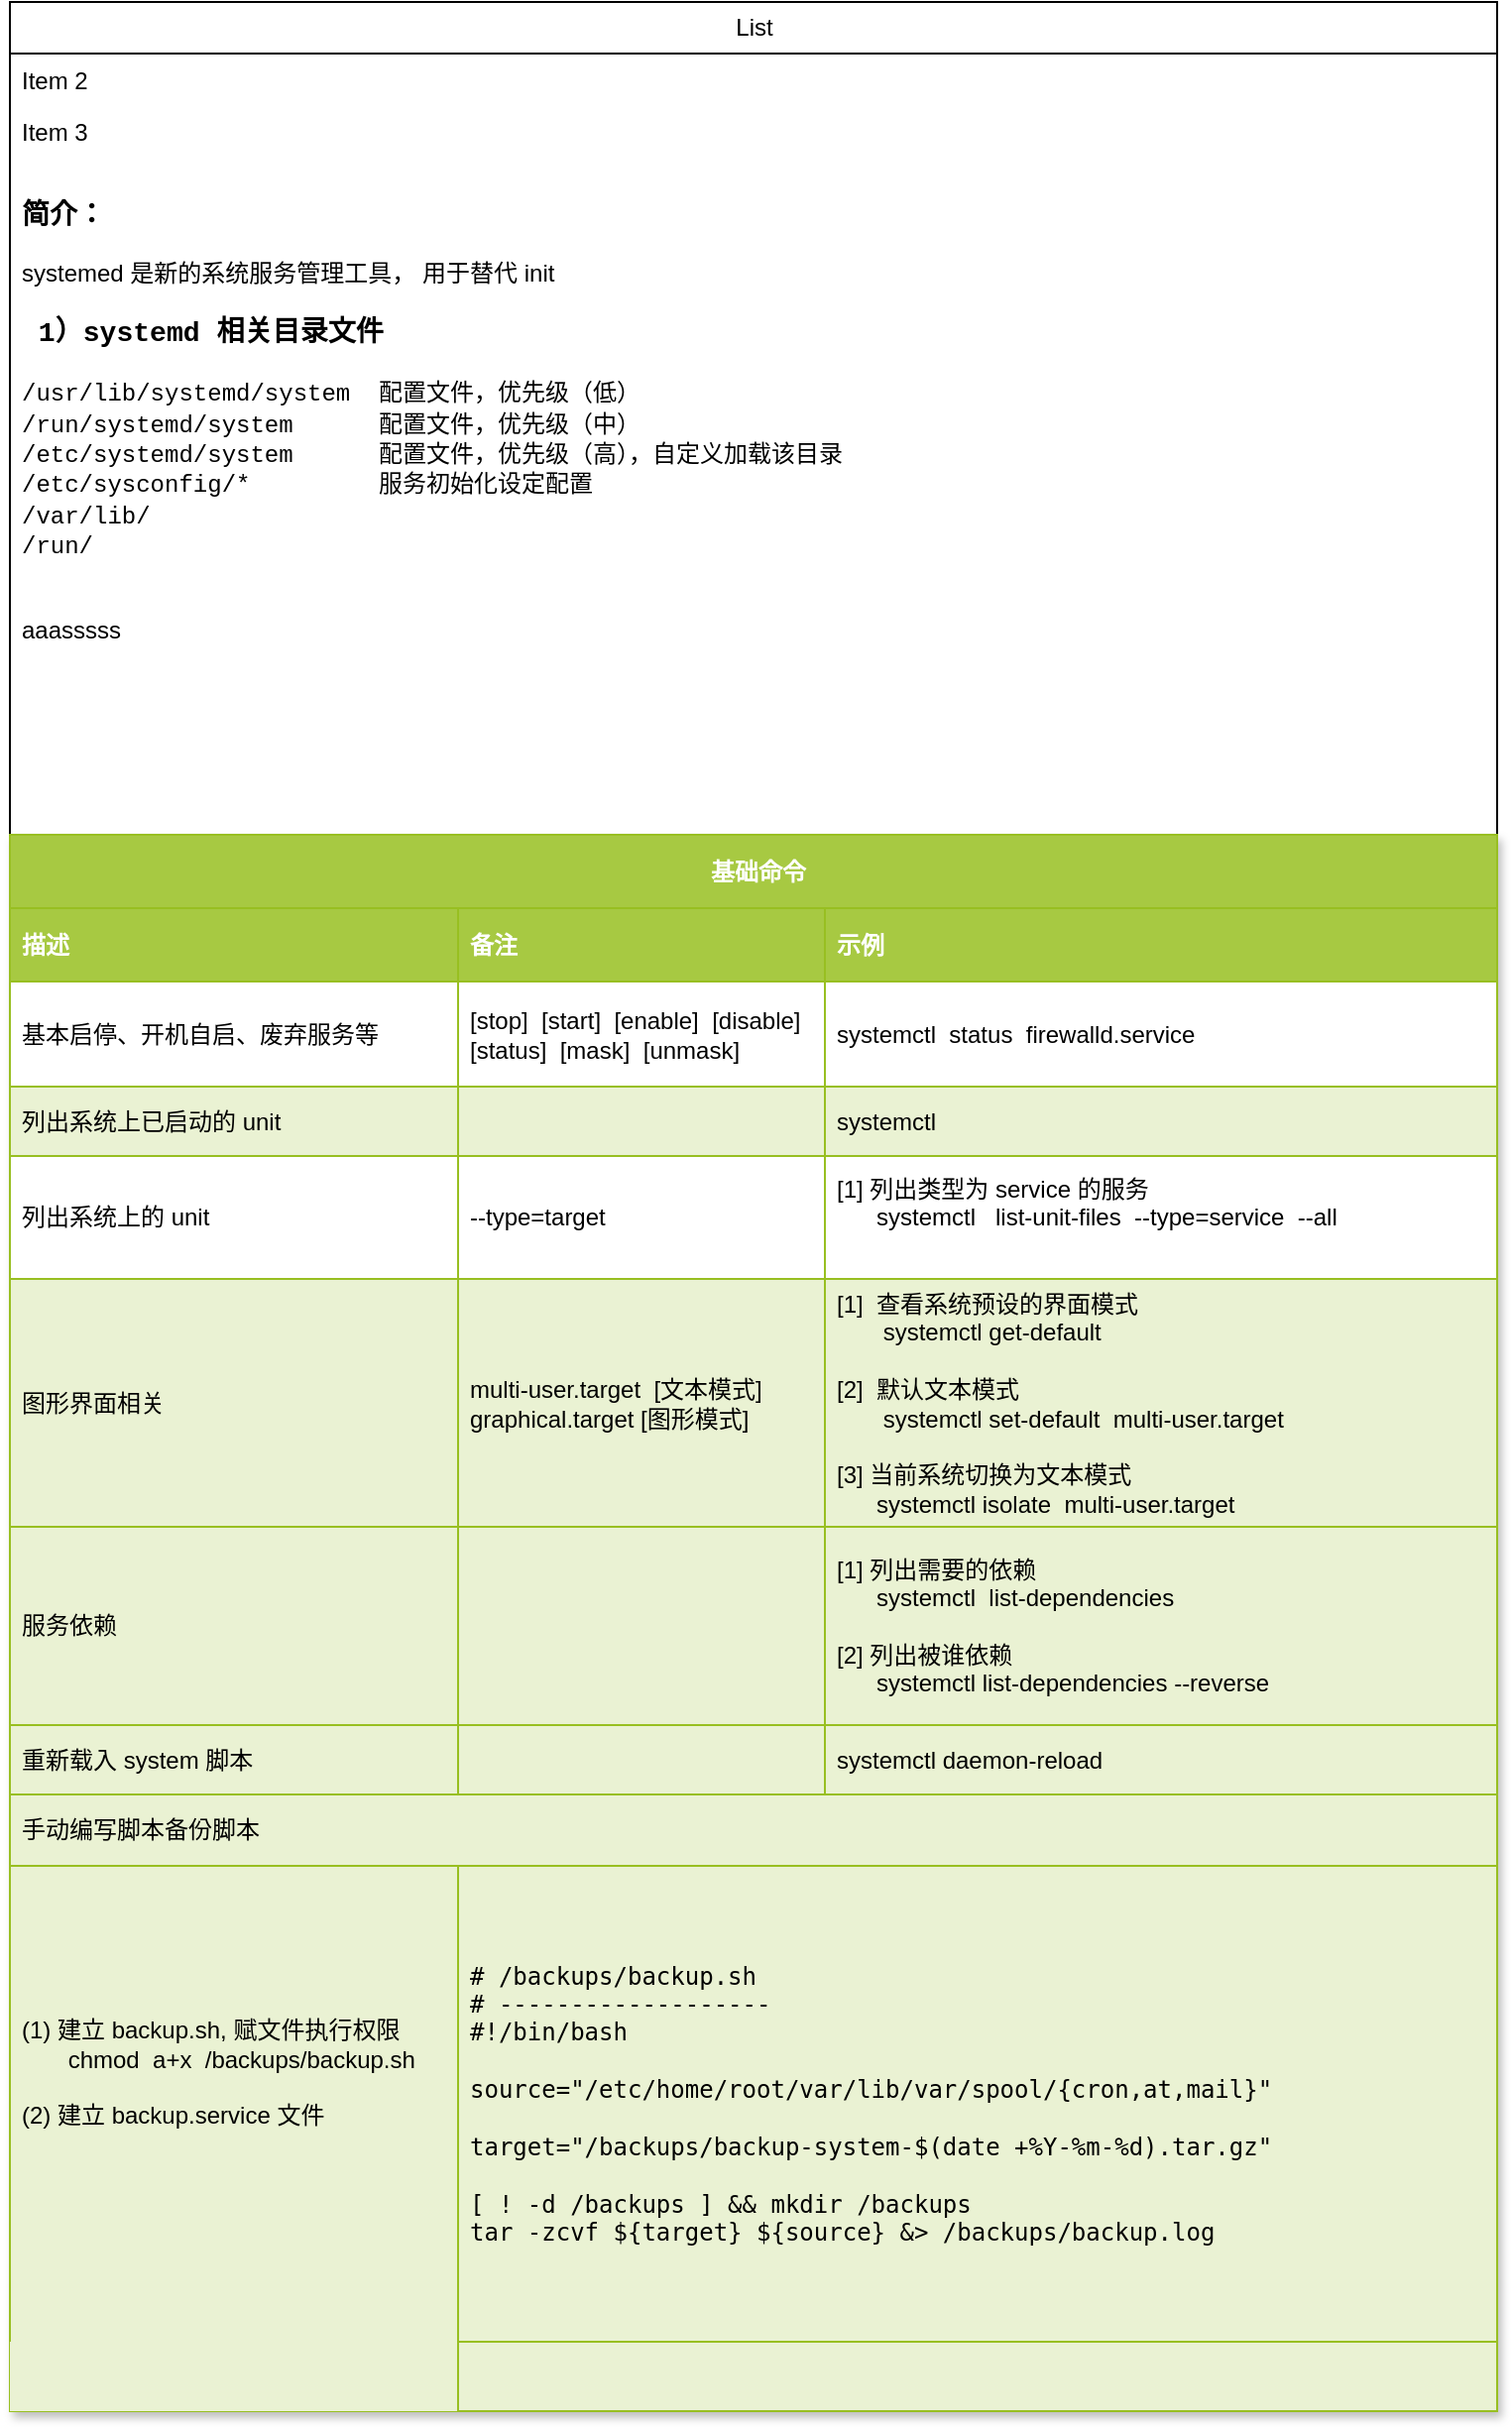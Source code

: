 <mxfile version="21.5.2" type="github">
  <diagram name="系统服务" id="AkdyvAcPNmq9f3njSD_J">
    <mxGraphModel dx="1195" dy="622" grid="1" gridSize="10" guides="1" tooltips="1" connect="1" arrows="1" fold="1" page="1" pageScale="1" pageWidth="827" pageHeight="1169" math="0" shadow="0">
      <root>
        <mxCell id="0" />
        <mxCell id="1" parent="0" />
        <mxCell id="VAEZ4VTmv3nbudL9s3wI-23" value="List" style="swimlane;fontStyle=0;childLayout=stackLayout;horizontal=1;startSize=26;fillColor=none;horizontalStack=0;resizeParent=1;resizeParentMax=0;resizeLast=0;collapsible=1;marginBottom=0;html=1;" parent="1" vertex="1">
          <mxGeometry x="60" y="50" width="750" height="1215" as="geometry">
            <mxRectangle x="60" y="50" width="830" height="30" as="alternateBounds" />
          </mxGeometry>
        </mxCell>
        <mxCell id="VAEZ4VTmv3nbudL9s3wI-25" value="Item 2" style="text;strokeColor=none;fillColor=none;align=left;verticalAlign=top;spacingLeft=4;spacingRight=4;overflow=hidden;rotatable=0;points=[[0,0.5],[1,0.5]];portConstraint=eastwest;whiteSpace=wrap;html=1;" parent="VAEZ4VTmv3nbudL9s3wI-23" vertex="1">
          <mxGeometry y="26" width="750" height="26" as="geometry" />
        </mxCell>
        <mxCell id="VAEZ4VTmv3nbudL9s3wI-26" value="Item 3" style="text;strokeColor=none;fillColor=none;align=left;verticalAlign=top;spacingLeft=4;spacingRight=4;overflow=hidden;rotatable=0;points=[[0,0.5],[1,0.5]];portConstraint=eastwest;whiteSpace=wrap;html=1;" parent="VAEZ4VTmv3nbudL9s3wI-23" vertex="1">
          <mxGeometry y="52" width="750" height="26" as="geometry" />
        </mxCell>
        <mxCell id="VAEZ4VTmv3nbudL9s3wI-24" value="&lt;div&gt;&lt;h3&gt;简介：&lt;/h3&gt;&lt;div&gt;systemed 是新的系统服务管理工具， 用于替代 init&lt;br&gt;&lt;/div&gt;&lt;h3&gt;&lt;font face=&quot;Courier New&quot;&gt;&amp;nbsp;1）systemd 相关目录文件&lt;br&gt;&lt;/font&gt;&lt;/h3&gt;&lt;/div&gt;&lt;div&gt;&lt;font face=&quot;Courier New&quot;&gt;/usr/lib/systemd/system&amp;nbsp; 配置文件，优先级（低）&lt;br&gt;&lt;/font&gt;&lt;/div&gt;&lt;div&gt;&lt;font face=&quot;Courier New&quot;&gt;/run/systemd/system&amp;nbsp;&amp;nbsp;&amp;nbsp;&amp;nbsp;&amp;nbsp; 配置文件，优先级（中）&lt;/font&gt;&lt;/div&gt;&lt;div&gt;&lt;font face=&quot;Courier New&quot;&gt;/etc/systemd/system&amp;nbsp;&amp;nbsp;&amp;nbsp;&amp;nbsp;&amp;nbsp; 配置文件，优先级（高），自定义加载该目录&lt;/font&gt;&lt;/div&gt;&lt;div&gt;&lt;font face=&quot;Courier New&quot;&gt;/etc/sysconfig/*&amp;nbsp;&amp;nbsp;&amp;nbsp;&amp;nbsp;&amp;nbsp;&amp;nbsp;&amp;nbsp;&amp;nbsp; 服务初始化设定配置&lt;br&gt;&lt;/font&gt;&lt;/div&gt;&lt;div&gt;&lt;font face=&quot;Courier New&quot;&gt;/var/lib/&lt;/font&gt;&lt;/div&gt;&lt;div&gt;&lt;font face=&quot;Courier New&quot;&gt;/run/&lt;br&gt;&lt;/font&gt;&lt;/div&gt;&lt;div&gt;&lt;font face=&quot;Courier New&quot;&gt;&lt;br&gt;&lt;/font&gt;&lt;/div&gt;&lt;div&gt;&lt;div&gt;&lt;p&gt;aaasssss&lt;/p&gt;&lt;/div&gt;&lt;/div&gt;" style="text;strokeColor=none;fillColor=none;align=left;verticalAlign=top;spacingLeft=4;spacingRight=4;overflow=hidden;rotatable=0;points=[[0,0.5],[1,0.5]];portConstraint=eastwest;whiteSpace=wrap;html=1;shadow=0;" parent="VAEZ4VTmv3nbudL9s3wI-23" vertex="1">
          <mxGeometry y="78" width="750" height="342" as="geometry" />
        </mxCell>
        <mxCell id="VAEZ4VTmv3nbudL9s3wI-2" value="Assets" style="childLayout=tableLayout;recursiveResize=0;strokeColor=#98bf21;fillColor=#A7C942;shadow=1;align=left;verticalAlign=middle;spacingLeft=4;" parent="VAEZ4VTmv3nbudL9s3wI-23" vertex="1">
          <mxGeometry y="420" width="750" height="795" as="geometry" />
        </mxCell>
        <mxCell id="fniLzi4MAYZld1_puFPg-26" style="shape=tableRow;horizontal=0;startSize=0;swimlaneHead=0;swimlaneBody=0;top=0;left=0;bottom=0;right=0;dropTarget=0;collapsible=0;recursiveResize=0;expand=0;fontStyle=0;strokeColor=inherit;fillColor=#ffffff;align=left;spacingLeft=4;" vertex="1" parent="VAEZ4VTmv3nbudL9s3wI-2">
          <mxGeometry width="750" height="37" as="geometry" />
        </mxCell>
        <mxCell id="fniLzi4MAYZld1_puFPg-27" value="&lt;div&gt;基础命令&lt;br&gt;&lt;/div&gt;" style="connectable=0;recursiveResize=0;strokeColor=inherit;fillColor=#A7C942;align=center;fontStyle=1;fontColor=#FFFFFF;html=1;spacingLeft=4;rowspan=1;colspan=3;" vertex="1" parent="fniLzi4MAYZld1_puFPg-26">
          <mxGeometry width="750" height="37" as="geometry">
            <mxRectangle width="226" height="37" as="alternateBounds" />
          </mxGeometry>
        </mxCell>
        <mxCell id="fniLzi4MAYZld1_puFPg-28" style="connectable=0;recursiveResize=0;strokeColor=inherit;fillColor=#A7C942;align=left;fontStyle=1;fontColor=#FFFFFF;html=1;spacingLeft=4;" vertex="1" visible="0" parent="fniLzi4MAYZld1_puFPg-26">
          <mxGeometry x="226" width="185" height="37" as="geometry">
            <mxRectangle width="185" height="37" as="alternateBounds" />
          </mxGeometry>
        </mxCell>
        <mxCell id="fniLzi4MAYZld1_puFPg-29" style="connectable=0;recursiveResize=0;strokeColor=inherit;fillColor=#A7C942;align=left;fontStyle=1;fontColor=#FFFFFF;html=1;spacingLeft=4;" vertex="1" visible="0" parent="fniLzi4MAYZld1_puFPg-26">
          <mxGeometry x="411" width="339" height="37" as="geometry">
            <mxRectangle width="339" height="37" as="alternateBounds" />
          </mxGeometry>
        </mxCell>
        <mxCell id="VAEZ4VTmv3nbudL9s3wI-3" style="shape=tableRow;horizontal=0;startSize=0;swimlaneHead=0;swimlaneBody=0;top=0;left=0;bottom=0;right=0;dropTarget=0;collapsible=0;recursiveResize=0;expand=0;fontStyle=0;strokeColor=inherit;fillColor=#ffffff;align=left;spacingLeft=4;" parent="VAEZ4VTmv3nbudL9s3wI-2" vertex="1">
          <mxGeometry y="37" width="750" height="37" as="geometry" />
        </mxCell>
        <mxCell id="VAEZ4VTmv3nbudL9s3wI-4" value="描述" style="connectable=0;recursiveResize=0;strokeColor=inherit;fillColor=#A7C942;align=left;fontStyle=1;fontColor=#FFFFFF;html=1;spacingLeft=4;" parent="VAEZ4VTmv3nbudL9s3wI-3" vertex="1">
          <mxGeometry width="226" height="37" as="geometry">
            <mxRectangle width="226" height="37" as="alternateBounds" />
          </mxGeometry>
        </mxCell>
        <mxCell id="VAEZ4VTmv3nbudL9s3wI-5" value="备注" style="connectable=0;recursiveResize=0;strokeColor=inherit;fillColor=#A7C942;align=left;fontStyle=1;fontColor=#FFFFFF;html=1;spacingLeft=4;" parent="VAEZ4VTmv3nbudL9s3wI-3" vertex="1">
          <mxGeometry x="226" width="185" height="37" as="geometry">
            <mxRectangle width="185" height="37" as="alternateBounds" />
          </mxGeometry>
        </mxCell>
        <mxCell id="VAEZ4VTmv3nbudL9s3wI-6" value="示例" style="connectable=0;recursiveResize=0;strokeColor=inherit;fillColor=#A7C942;align=left;fontStyle=1;fontColor=#FFFFFF;html=1;spacingLeft=4;" parent="VAEZ4VTmv3nbudL9s3wI-3" vertex="1">
          <mxGeometry x="411" width="339" height="37" as="geometry">
            <mxRectangle width="339" height="37" as="alternateBounds" />
          </mxGeometry>
        </mxCell>
        <mxCell id="VAEZ4VTmv3nbudL9s3wI-7" value="" style="shape=tableRow;horizontal=0;startSize=0;swimlaneHead=0;swimlaneBody=0;top=0;left=0;bottom=0;right=0;dropTarget=0;collapsible=0;recursiveResize=0;expand=0;fontStyle=0;strokeColor=inherit;fillColor=#ffffff;align=left;spacingLeft=4;" parent="VAEZ4VTmv3nbudL9s3wI-2" vertex="1">
          <mxGeometry y="74" width="750" height="53" as="geometry" />
        </mxCell>
        <mxCell id="VAEZ4VTmv3nbudL9s3wI-8" value="基本启停、开机自启、废弃服务等" style="connectable=0;recursiveResize=0;strokeColor=inherit;fillColor=inherit;align=left;whiteSpace=wrap;html=1;spacingLeft=4;" parent="VAEZ4VTmv3nbudL9s3wI-7" vertex="1">
          <mxGeometry width="226" height="53" as="geometry">
            <mxRectangle width="226" height="53" as="alternateBounds" />
          </mxGeometry>
        </mxCell>
        <mxCell id="VAEZ4VTmv3nbudL9s3wI-9" value="&lt;div&gt;[stop]&amp;nbsp; [start]&amp;nbsp; [enable]&amp;nbsp; [disable] &lt;br&gt;&lt;/div&gt;&lt;div&gt;[status]&amp;nbsp; [mask]&amp;nbsp; [unmask]&lt;br&gt;&lt;/div&gt;" style="connectable=0;recursiveResize=0;strokeColor=inherit;fillColor=inherit;align=left;whiteSpace=wrap;html=1;spacingLeft=4;" parent="VAEZ4VTmv3nbudL9s3wI-7" vertex="1">
          <mxGeometry x="226" width="185" height="53" as="geometry">
            <mxRectangle width="185" height="53" as="alternateBounds" />
          </mxGeometry>
        </mxCell>
        <mxCell id="VAEZ4VTmv3nbudL9s3wI-10" value="systemctl&amp;nbsp; status&amp;nbsp; firewalld.service" style="connectable=0;recursiveResize=0;strokeColor=inherit;fillColor=inherit;align=left;whiteSpace=wrap;html=1;spacingLeft=4;" parent="VAEZ4VTmv3nbudL9s3wI-7" vertex="1">
          <mxGeometry x="411" width="339" height="53" as="geometry">
            <mxRectangle width="339" height="53" as="alternateBounds" />
          </mxGeometry>
        </mxCell>
        <mxCell id="VAEZ4VTmv3nbudL9s3wI-11" value="" style="shape=tableRow;horizontal=0;startSize=0;swimlaneHead=0;swimlaneBody=0;top=0;left=0;bottom=0;right=0;dropTarget=0;collapsible=0;recursiveResize=0;expand=0;fontStyle=1;strokeColor=inherit;fillColor=#EAF2D3;align=left;spacingLeft=4;" parent="VAEZ4VTmv3nbudL9s3wI-2" vertex="1">
          <mxGeometry y="127" width="750" height="35" as="geometry" />
        </mxCell>
        <mxCell id="VAEZ4VTmv3nbudL9s3wI-12" value="列出系统上已启动的 unit" style="connectable=0;recursiveResize=0;strokeColor=inherit;fillColor=inherit;whiteSpace=wrap;html=1;align=left;spacingLeft=4;" parent="VAEZ4VTmv3nbudL9s3wI-11" vertex="1">
          <mxGeometry width="226" height="35" as="geometry">
            <mxRectangle width="226" height="35" as="alternateBounds" />
          </mxGeometry>
        </mxCell>
        <mxCell id="VAEZ4VTmv3nbudL9s3wI-13" value="" style="connectable=0;recursiveResize=0;strokeColor=inherit;fillColor=inherit;whiteSpace=wrap;html=1;align=left;spacingLeft=4;" parent="VAEZ4VTmv3nbudL9s3wI-11" vertex="1">
          <mxGeometry x="226" width="185" height="35" as="geometry">
            <mxRectangle width="185" height="35" as="alternateBounds" />
          </mxGeometry>
        </mxCell>
        <mxCell id="VAEZ4VTmv3nbudL9s3wI-14" value="systemctl" style="connectable=0;recursiveResize=0;strokeColor=inherit;fillColor=inherit;whiteSpace=wrap;html=1;align=left;spacingLeft=4;" parent="VAEZ4VTmv3nbudL9s3wI-11" vertex="1">
          <mxGeometry x="411" width="339" height="35" as="geometry">
            <mxRectangle width="339" height="35" as="alternateBounds" />
          </mxGeometry>
        </mxCell>
        <mxCell id="VAEZ4VTmv3nbudL9s3wI-15" value="" style="shape=tableRow;horizontal=0;startSize=0;swimlaneHead=0;swimlaneBody=0;top=0;left=0;bottom=0;right=0;dropTarget=0;collapsible=0;recursiveResize=0;expand=0;fontStyle=0;strokeColor=inherit;fillColor=#ffffff;align=left;spacingLeft=4;" parent="VAEZ4VTmv3nbudL9s3wI-2" vertex="1">
          <mxGeometry y="162" width="750" height="62" as="geometry" />
        </mxCell>
        <mxCell id="VAEZ4VTmv3nbudL9s3wI-16" value="列出系统上的 unit" style="connectable=0;recursiveResize=0;strokeColor=inherit;fillColor=inherit;fontStyle=0;align=left;whiteSpace=wrap;html=1;spacingLeft=4;" parent="VAEZ4VTmv3nbudL9s3wI-15" vertex="1">
          <mxGeometry width="226" height="62" as="geometry">
            <mxRectangle width="226" height="62" as="alternateBounds" />
          </mxGeometry>
        </mxCell>
        <mxCell id="VAEZ4VTmv3nbudL9s3wI-17" value="--type=target&amp;nbsp;&amp;nbsp; " style="connectable=0;recursiveResize=0;strokeColor=inherit;fillColor=inherit;fontStyle=0;align=left;whiteSpace=wrap;html=1;spacingLeft=4;" parent="VAEZ4VTmv3nbudL9s3wI-15" vertex="1">
          <mxGeometry x="226" width="185" height="62" as="geometry">
            <mxRectangle width="185" height="62" as="alternateBounds" />
          </mxGeometry>
        </mxCell>
        <mxCell id="VAEZ4VTmv3nbudL9s3wI-18" value="&lt;div&gt;[1] 列出类型为 service 的服务&lt;br&gt;&lt;/div&gt;&lt;div&gt;&amp;nbsp;&amp;nbsp;&amp;nbsp;&amp;nbsp;&amp;nbsp; systemctl&amp;nbsp;&amp;nbsp; list-unit-files&amp;nbsp; --type=service&amp;nbsp; --all&lt;/div&gt;&lt;div&gt;&lt;br&gt;&lt;/div&gt;" style="connectable=0;recursiveResize=0;strokeColor=inherit;fillColor=inherit;fontStyle=0;align=left;whiteSpace=wrap;html=1;spacingLeft=4;" parent="VAEZ4VTmv3nbudL9s3wI-15" vertex="1">
          <mxGeometry x="411" width="339" height="62" as="geometry">
            <mxRectangle width="339" height="62" as="alternateBounds" />
          </mxGeometry>
        </mxCell>
        <mxCell id="VAEZ4VTmv3nbudL9s3wI-19" value="" style="shape=tableRow;horizontal=0;startSize=0;swimlaneHead=0;swimlaneBody=0;top=0;left=0;bottom=0;right=0;dropTarget=0;collapsible=0;recursiveResize=0;expand=0;fontStyle=1;strokeColor=inherit;fillColor=#EAF2D3;align=left;spacingLeft=4;" parent="VAEZ4VTmv3nbudL9s3wI-2" vertex="1">
          <mxGeometry y="224" width="750" height="125" as="geometry" />
        </mxCell>
        <mxCell id="VAEZ4VTmv3nbudL9s3wI-20" value="图形界面相关" style="connectable=0;recursiveResize=0;strokeColor=inherit;fillColor=inherit;whiteSpace=wrap;html=1;align=left;spacingLeft=4;" parent="VAEZ4VTmv3nbudL9s3wI-19" vertex="1">
          <mxGeometry width="226" height="125" as="geometry">
            <mxRectangle width="226" height="125" as="alternateBounds" />
          </mxGeometry>
        </mxCell>
        <mxCell id="VAEZ4VTmv3nbudL9s3wI-21" value="&lt;div&gt;multi-user.target&amp;nbsp; [文本模式]&lt;/div&gt;&lt;div&gt;graphical.target [图形模式]&lt;br&gt;&lt;/div&gt;" style="connectable=0;recursiveResize=0;strokeColor=inherit;fillColor=inherit;whiteSpace=wrap;html=1;align=left;spacingLeft=4;" parent="VAEZ4VTmv3nbudL9s3wI-19" vertex="1">
          <mxGeometry x="226" width="185" height="125" as="geometry">
            <mxRectangle width="185" height="125" as="alternateBounds" />
          </mxGeometry>
        </mxCell>
        <mxCell id="VAEZ4VTmv3nbudL9s3wI-22" value="&lt;div&gt;[1]&amp;nbsp; 查看系统预设的界面模式&amp;nbsp; &lt;br&gt;&lt;/div&gt;&lt;div&gt;&amp;nbsp;&amp;nbsp;&amp;nbsp;&amp;nbsp;&amp;nbsp;&amp;nbsp; systemctl get-default&amp;nbsp;&amp;nbsp; &lt;br&gt;&lt;/div&gt;&lt;div&gt;&lt;br&gt;&lt;/div&gt;[2]&amp;nbsp; 默认文本模式&lt;br&gt;&lt;div&gt;&amp;nbsp;&amp;nbsp;&amp;nbsp;&amp;nbsp;&amp;nbsp;&amp;nbsp; systemctl set-default&amp;nbsp; multi-user.target&lt;/div&gt;&lt;div&gt;&amp;nbsp;&lt;br&gt;&lt;/div&gt;&lt;div&gt;[3] 当前系统切换为文本模式&lt;/div&gt;&lt;div&gt;&amp;nbsp;&amp;nbsp;&amp;nbsp;&amp;nbsp;&amp;nbsp; systemctl isolate&amp;nbsp; multi-user.target&amp;nbsp; &lt;br&gt;&lt;/div&gt;" style="connectable=0;recursiveResize=0;strokeColor=inherit;fillColor=inherit;whiteSpace=wrap;html=1;align=left;spacingLeft=4;" parent="VAEZ4VTmv3nbudL9s3wI-19" vertex="1">
          <mxGeometry x="411" width="339" height="125" as="geometry">
            <mxRectangle width="339" height="125" as="alternateBounds" />
          </mxGeometry>
        </mxCell>
        <mxCell id="fniLzi4MAYZld1_puFPg-13" style="shape=tableRow;horizontal=0;startSize=0;swimlaneHead=0;swimlaneBody=0;top=0;left=0;bottom=0;right=0;dropTarget=0;collapsible=0;recursiveResize=0;expand=0;fontStyle=1;strokeColor=inherit;fillColor=#EAF2D3;align=left;spacingLeft=4;" vertex="1" parent="VAEZ4VTmv3nbudL9s3wI-2">
          <mxGeometry y="349" width="750" height="100" as="geometry" />
        </mxCell>
        <mxCell id="fniLzi4MAYZld1_puFPg-14" value="服务依赖" style="connectable=0;recursiveResize=0;strokeColor=inherit;fillColor=inherit;whiteSpace=wrap;html=1;align=left;spacingLeft=4;" vertex="1" parent="fniLzi4MAYZld1_puFPg-13">
          <mxGeometry width="226" height="100" as="geometry">
            <mxRectangle width="226" height="100" as="alternateBounds" />
          </mxGeometry>
        </mxCell>
        <mxCell id="fniLzi4MAYZld1_puFPg-15" style="connectable=0;recursiveResize=0;strokeColor=inherit;fillColor=inherit;whiteSpace=wrap;html=1;align=left;spacingLeft=4;" vertex="1" parent="fniLzi4MAYZld1_puFPg-13">
          <mxGeometry x="226" width="185" height="100" as="geometry">
            <mxRectangle width="185" height="100" as="alternateBounds" />
          </mxGeometry>
        </mxCell>
        <mxCell id="fniLzi4MAYZld1_puFPg-16" value="&lt;div&gt;[1] 列出需要的依赖&lt;/div&gt;&lt;div&gt;&amp;nbsp;&amp;nbsp;&amp;nbsp;&amp;nbsp;&amp;nbsp; systemctl&amp;nbsp; list-dependencies&lt;/div&gt;&lt;div&gt;&lt;br&gt;&lt;/div&gt;&lt;div&gt;[2] 列出被谁依赖&lt;/div&gt;&lt;div&gt;&amp;nbsp;&amp;nbsp;&amp;nbsp;&amp;nbsp;&amp;nbsp; systemctl list-dependencies --reverse&lt;br&gt;&lt;/div&gt;" style="connectable=0;recursiveResize=0;strokeColor=inherit;fillColor=inherit;whiteSpace=wrap;html=1;align=left;spacingLeft=4;" vertex="1" parent="fniLzi4MAYZld1_puFPg-13">
          <mxGeometry x="411" width="339" height="100" as="geometry">
            <mxRectangle width="339" height="100" as="alternateBounds" />
          </mxGeometry>
        </mxCell>
        <mxCell id="fniLzi4MAYZld1_puFPg-9" style="shape=tableRow;horizontal=0;startSize=0;swimlaneHead=0;swimlaneBody=0;top=0;left=0;bottom=0;right=0;dropTarget=0;collapsible=0;recursiveResize=0;expand=0;fontStyle=1;strokeColor=inherit;fillColor=#EAF2D3;align=left;spacingLeft=4;" vertex="1" parent="VAEZ4VTmv3nbudL9s3wI-2">
          <mxGeometry y="449" width="750" height="35" as="geometry" />
        </mxCell>
        <mxCell id="fniLzi4MAYZld1_puFPg-10" value="重新载入 system 脚本" style="connectable=0;recursiveResize=0;strokeColor=inherit;fillColor=inherit;whiteSpace=wrap;html=1;align=left;spacingLeft=4;" vertex="1" parent="fniLzi4MAYZld1_puFPg-9">
          <mxGeometry width="226" height="35" as="geometry">
            <mxRectangle width="226" height="35" as="alternateBounds" />
          </mxGeometry>
        </mxCell>
        <mxCell id="fniLzi4MAYZld1_puFPg-11" style="connectable=0;recursiveResize=0;strokeColor=inherit;fillColor=inherit;whiteSpace=wrap;html=1;align=left;spacingLeft=4;" vertex="1" parent="fniLzi4MAYZld1_puFPg-9">
          <mxGeometry x="226" width="185" height="35" as="geometry">
            <mxRectangle width="185" height="35" as="alternateBounds" />
          </mxGeometry>
        </mxCell>
        <mxCell id="fniLzi4MAYZld1_puFPg-12" value="systemctl daemon-reload" style="connectable=0;recursiveResize=0;strokeColor=inherit;fillColor=inherit;whiteSpace=wrap;html=1;align=left;spacingLeft=4;" vertex="1" parent="fniLzi4MAYZld1_puFPg-9">
          <mxGeometry x="411" width="339" height="35" as="geometry">
            <mxRectangle width="339" height="35" as="alternateBounds" />
          </mxGeometry>
        </mxCell>
        <mxCell id="fniLzi4MAYZld1_puFPg-5" style="shape=tableRow;horizontal=0;startSize=0;swimlaneHead=0;swimlaneBody=0;top=0;left=0;bottom=0;right=0;dropTarget=0;collapsible=0;recursiveResize=0;expand=0;fontStyle=1;strokeColor=inherit;fillColor=#EAF2D3;align=left;spacingLeft=4;" vertex="1" parent="VAEZ4VTmv3nbudL9s3wI-2">
          <mxGeometry y="484" width="750" height="36" as="geometry" />
        </mxCell>
        <mxCell id="fniLzi4MAYZld1_puFPg-6" value="手动编写脚本备份脚本" style="connectable=0;recursiveResize=0;strokeColor=inherit;fillColor=inherit;whiteSpace=wrap;html=1;align=left;spacingLeft=4;rowspan=1;colspan=3;" vertex="1" parent="fniLzi4MAYZld1_puFPg-5">
          <mxGeometry width="750" height="36" as="geometry">
            <mxRectangle width="226" height="36" as="alternateBounds" />
          </mxGeometry>
        </mxCell>
        <mxCell id="fniLzi4MAYZld1_puFPg-7" style="connectable=0;recursiveResize=0;strokeColor=inherit;fillColor=inherit;whiteSpace=wrap;html=1;align=left;spacingLeft=4;" vertex="1" visible="0" parent="fniLzi4MAYZld1_puFPg-5">
          <mxGeometry x="226" width="185" height="36" as="geometry">
            <mxRectangle width="185" height="36" as="alternateBounds" />
          </mxGeometry>
        </mxCell>
        <mxCell id="fniLzi4MAYZld1_puFPg-8" style="connectable=0;recursiveResize=0;strokeColor=inherit;fillColor=inherit;whiteSpace=wrap;html=1;align=left;spacingLeft=4;" vertex="1" visible="0" parent="fniLzi4MAYZld1_puFPg-5">
          <mxGeometry x="411" width="339" height="36" as="geometry">
            <mxRectangle width="339" height="36" as="alternateBounds" />
          </mxGeometry>
        </mxCell>
        <mxCell id="fniLzi4MAYZld1_puFPg-30" style="shape=tableRow;horizontal=0;startSize=0;swimlaneHead=0;swimlaneBody=0;top=0;left=0;bottom=0;right=0;dropTarget=0;collapsible=0;recursiveResize=0;expand=0;fontStyle=1;strokeColor=inherit;fillColor=#EAF2D3;align=left;spacingLeft=4;" vertex="1" parent="VAEZ4VTmv3nbudL9s3wI-2">
          <mxGeometry y="520" width="750" height="240" as="geometry" />
        </mxCell>
        <mxCell id="fniLzi4MAYZld1_puFPg-31" value="&lt;div&gt;(1) 建立 backup.sh, 赋文件执行权限&lt;/div&gt;&lt;div&gt;&amp;nbsp; &amp;nbsp; &amp;nbsp;&amp;nbsp; chmod&amp;nbsp; a+x&amp;nbsp; /backups/backup.sh&lt;/div&gt;&lt;div&gt;&lt;br&gt;&lt;/div&gt;&lt;div&gt;&lt;div&gt;(2) 建立 backup.service 文件 &lt;br&gt;&lt;/div&gt;&lt;div&gt;&amp;nbsp;&amp;nbsp;&amp;nbsp;&amp;nbsp;&amp;nbsp; &lt;br&gt;&lt;/div&gt;&lt;div&gt;&lt;pre&gt;&lt;br&gt;&lt;br&gt;&lt;/pre&gt;&lt;/div&gt;&lt;pre&gt;&lt;/pre&gt;&lt;/div&gt;" style="connectable=0;recursiveResize=0;strokeColor=inherit;fillColor=inherit;whiteSpace=wrap;html=1;align=left;spacingLeft=4;rowspan=2;colspan=1;" vertex="1" parent="fniLzi4MAYZld1_puFPg-30">
          <mxGeometry width="226" height="275" as="geometry">
            <mxRectangle width="226" height="240" as="alternateBounds" />
          </mxGeometry>
        </mxCell>
        <mxCell id="fniLzi4MAYZld1_puFPg-32" value="&lt;pre&gt;# /backups/backup.sh&lt;br&gt;# -------------------&lt;br&gt;#!/bin/bash&lt;br&gt;&lt;br&gt;source=&quot;/etc/home/root/var/lib/var/spool/{cron,at,mail}&quot;&lt;br&gt;&lt;br&gt;target=&quot;/backups/backup-system-$(date +%Y-%m-%d).tar.gz&quot;&lt;br&gt;&lt;br&gt;[ ! -d /backups ] &amp;amp;&amp;amp; mkdir /backups&lt;br&gt;tar -zcvf ${target} ${source} &amp;amp;&amp;gt; /backups/backup.log&lt;/pre&gt;" style="connectable=0;recursiveResize=0;strokeColor=inherit;fillColor=inherit;whiteSpace=wrap;html=1;align=left;spacingLeft=4;rowspan=1;colspan=2;" vertex="1" parent="fniLzi4MAYZld1_puFPg-30">
          <mxGeometry x="226" width="524" height="240" as="geometry">
            <mxRectangle width="185" height="240" as="alternateBounds" />
          </mxGeometry>
        </mxCell>
        <mxCell id="fniLzi4MAYZld1_puFPg-33" style="connectable=0;recursiveResize=0;strokeColor=inherit;fillColor=inherit;whiteSpace=wrap;html=1;align=left;spacingLeft=4;" vertex="1" visible="0" parent="fniLzi4MAYZld1_puFPg-30">
          <mxGeometry x="411" width="339" height="240" as="geometry">
            <mxRectangle width="339" height="240" as="alternateBounds" />
          </mxGeometry>
        </mxCell>
        <mxCell id="fniLzi4MAYZld1_puFPg-1" style="shape=tableRow;horizontal=0;startSize=0;swimlaneHead=0;swimlaneBody=0;top=0;left=0;bottom=0;right=0;dropTarget=0;collapsible=0;recursiveResize=0;expand=0;fontStyle=1;strokeColor=inherit;fillColor=#EAF2D3;align=left;spacingLeft=4;" vertex="1" parent="VAEZ4VTmv3nbudL9s3wI-2">
          <mxGeometry y="760" width="750" height="35" as="geometry" />
        </mxCell>
        <mxCell id="fniLzi4MAYZld1_puFPg-2" style="connectable=0;recursiveResize=0;strokeColor=inherit;fillColor=inherit;whiteSpace=wrap;html=1;align=left;spacingLeft=4;" vertex="1" visible="0" parent="fniLzi4MAYZld1_puFPg-1">
          <mxGeometry width="226" height="35" as="geometry">
            <mxRectangle width="226" height="35" as="alternateBounds" />
          </mxGeometry>
        </mxCell>
        <mxCell id="fniLzi4MAYZld1_puFPg-3" style="connectable=0;recursiveResize=0;strokeColor=inherit;fillColor=inherit;whiteSpace=wrap;html=1;align=left;spacingLeft=4;rowspan=1;colspan=2;" vertex="1" parent="fniLzi4MAYZld1_puFPg-1">
          <mxGeometry x="226" width="524" height="35" as="geometry">
            <mxRectangle width="185" height="35" as="alternateBounds" />
          </mxGeometry>
        </mxCell>
        <mxCell id="fniLzi4MAYZld1_puFPg-4" style="connectable=0;recursiveResize=0;strokeColor=inherit;fillColor=inherit;whiteSpace=wrap;html=1;align=left;spacingLeft=4;" vertex="1" visible="0" parent="fniLzi4MAYZld1_puFPg-1">
          <mxGeometry x="411" width="339" height="35" as="geometry">
            <mxRectangle width="339" height="35" as="alternateBounds" />
          </mxGeometry>
        </mxCell>
      </root>
    </mxGraphModel>
  </diagram>
</mxfile>
